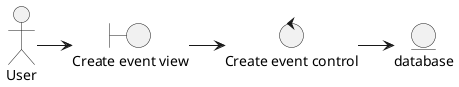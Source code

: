 @startuml uc3_create_event
:User: as actor
boundary "Create event view" as view
control "Create event control" as control
entity database

'connections

actor --r-> view
view --r-> control
control --r-> database
@enduml